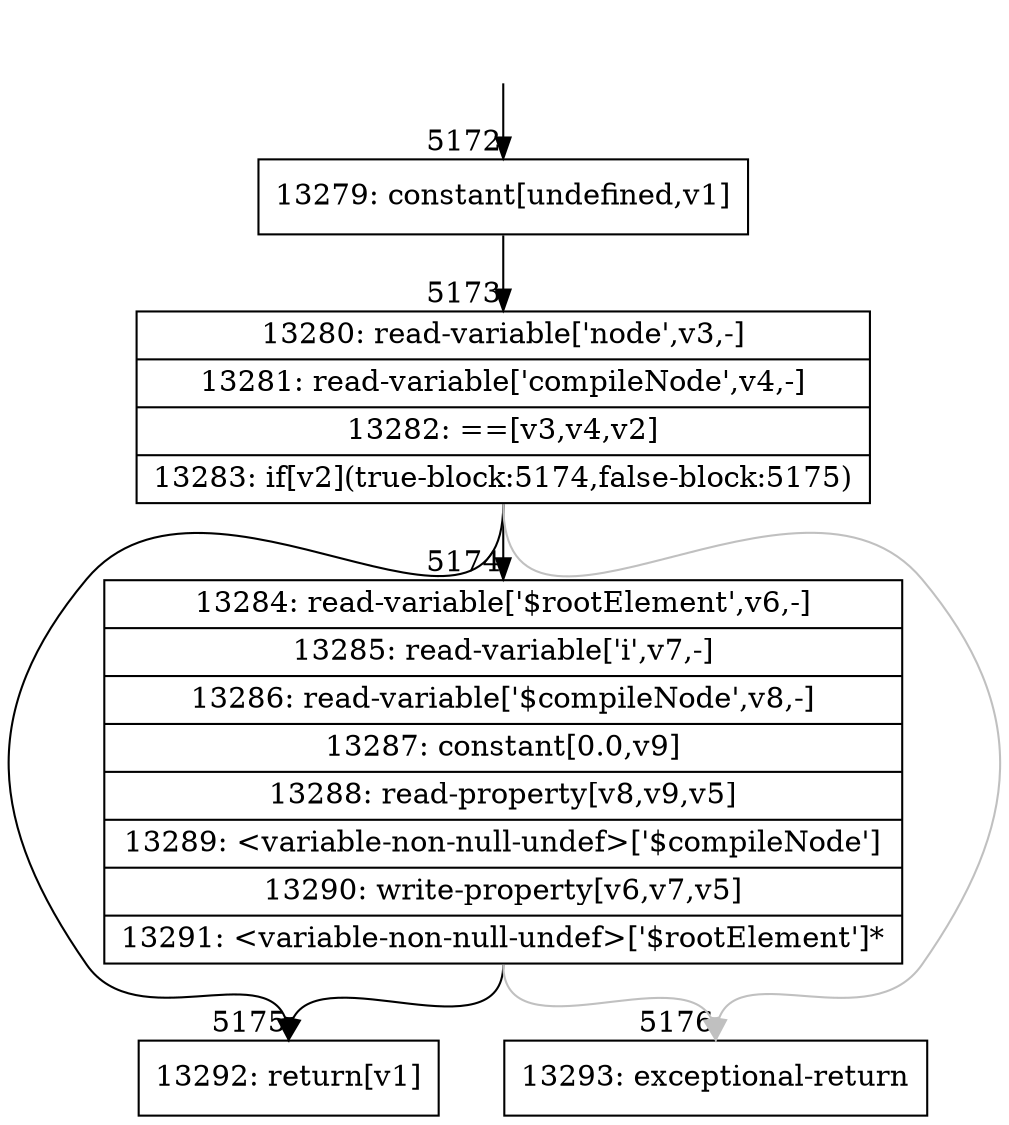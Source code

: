digraph {
rankdir="TD"
BB_entry388[shape=none,label=""];
BB_entry388 -> BB5172 [tailport=s, headport=n, headlabel="    5172"]
BB5172 [shape=record label="{13279: constant[undefined,v1]}" ] 
BB5172 -> BB5173 [tailport=s, headport=n, headlabel="      5173"]
BB5173 [shape=record label="{13280: read-variable['node',v3,-]|13281: read-variable['compileNode',v4,-]|13282: ==[v3,v4,v2]|13283: if[v2](true-block:5174,false-block:5175)}" ] 
BB5173 -> BB5174 [tailport=s, headport=n, headlabel="      5174"]
BB5173 -> BB5175 [tailport=s, headport=n, headlabel="      5175"]
BB5173 -> BB5176 [tailport=s, headport=n, color=gray, headlabel="      5176"]
BB5174 [shape=record label="{13284: read-variable['$rootElement',v6,-]|13285: read-variable['i',v7,-]|13286: read-variable['$compileNode',v8,-]|13287: constant[0.0,v9]|13288: read-property[v8,v9,v5]|13289: \<variable-non-null-undef\>['$compileNode']|13290: write-property[v6,v7,v5]|13291: \<variable-non-null-undef\>['$rootElement']*}" ] 
BB5174 -> BB5175 [tailport=s, headport=n]
BB5174 -> BB5176 [tailport=s, headport=n, color=gray]
BB5175 [shape=record label="{13292: return[v1]}" ] 
BB5176 [shape=record label="{13293: exceptional-return}" ] 
//#$~ 8350
}
